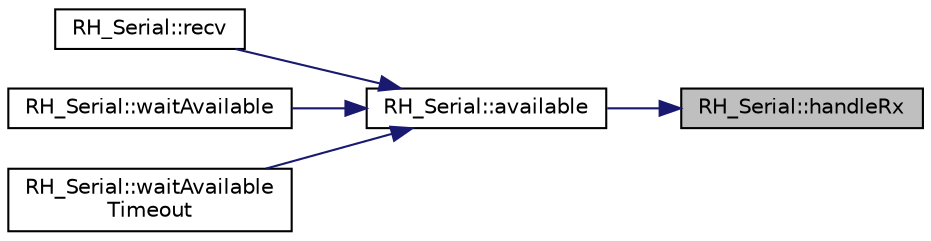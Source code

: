 digraph "RH_Serial::handleRx"
{
 // LATEX_PDF_SIZE
  edge [fontname="Helvetica",fontsize="10",labelfontname="Helvetica",labelfontsize="10"];
  node [fontname="Helvetica",fontsize="10",shape=record];
  rankdir="RL";
  Node1 [label="RH_Serial::handleRx",height=0.2,width=0.4,color="black", fillcolor="grey75", style="filled", fontcolor="black",tooltip=" "];
  Node1 -> Node2 [dir="back",color="midnightblue",fontsize="10",style="solid",fontname="Helvetica"];
  Node2 [label="RH_Serial::available",height=0.2,width=0.4,color="black", fillcolor="white", style="filled",URL="$class_r_h___serial.html#a7e608a91618692ef62b57ce9312cecf1",tooltip=" "];
  Node2 -> Node3 [dir="back",color="midnightblue",fontsize="10",style="solid",fontname="Helvetica"];
  Node3 [label="RH_Serial::recv",height=0.2,width=0.4,color="black", fillcolor="white", style="filled",URL="$class_r_h___serial.html#aa4976012fd542a84118d981245cdb116",tooltip=" "];
  Node2 -> Node4 [dir="back",color="midnightblue",fontsize="10",style="solid",fontname="Helvetica"];
  Node4 [label="RH_Serial::waitAvailable",height=0.2,width=0.4,color="black", fillcolor="white", style="filled",URL="$class_r_h___serial.html#a59e5acedbab7b23be2e77c7c6134ee50",tooltip=" "];
  Node2 -> Node5 [dir="back",color="midnightblue",fontsize="10",style="solid",fontname="Helvetica"];
  Node5 [label="RH_Serial::waitAvailable\lTimeout",height=0.2,width=0.4,color="black", fillcolor="white", style="filled",URL="$class_r_h___serial.html#a8595c290a2f431d50fb9243ead8181e6",tooltip=" "];
}
